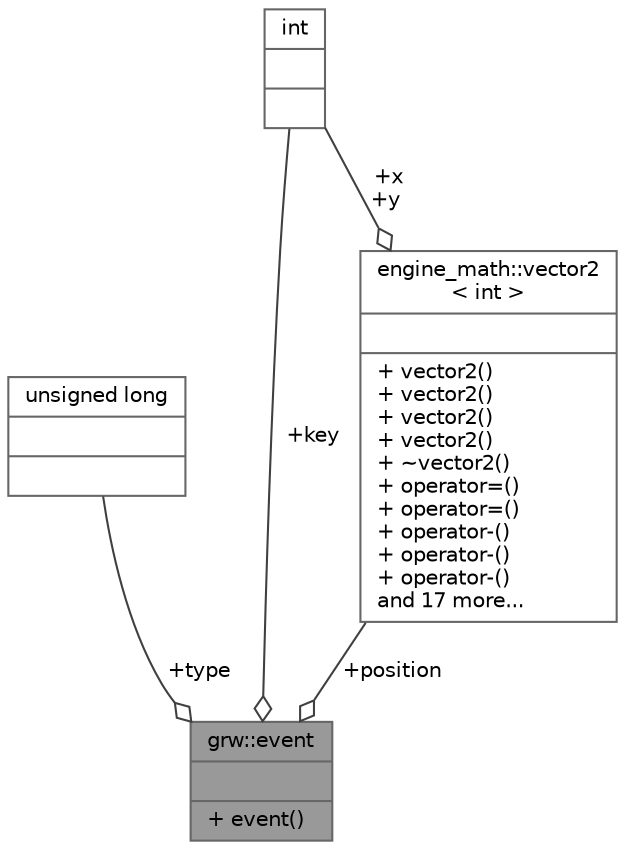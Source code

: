 digraph "grw::event"
{
 // LATEX_PDF_SIZE
  bgcolor="transparent";
  edge [fontname=Helvetica,fontsize=10,labelfontname=Helvetica,labelfontsize=10];
  node [fontname=Helvetica,fontsize=10,shape=box,height=0.2,width=0.4];
  Node1 [shape=record,label="{grw::event\n||+ event()\l}",height=0.2,width=0.4,color="gray40", fillcolor="grey60", style="filled", fontcolor="black",tooltip=" "];
  Node2 -> Node1 [color="grey25",style="solid",label=" +type" ,arrowhead="odiamond"];
  Node2 [shape=record,label="{unsigned long\n||}",height=0.2,width=0.4,color="gray40", fillcolor="white", style="filled",tooltip=" "];
  Node3 -> Node1 [color="grey25",style="solid",label=" +position" ,arrowhead="odiamond"];
  Node3 [shape=record,label="{engine_math::vector2\l\< int \>\n||+ vector2()\l+ vector2()\l+ vector2()\l+ vector2()\l+ ~vector2()\l+ operator=()\l+ operator=()\l+ operator-()\l+ operator-()\l+ operator-()\land 17 more...\l}",height=0.2,width=0.4,color="gray40", fillcolor="white", style="filled",URL="$classengine__math_1_1vector2.html",tooltip=" "];
  Node4 -> Node3 [color="grey25",style="solid",label=" +x\n+y" ,arrowhead="odiamond"];
  Node4 [shape=record,label="{int\n||}",height=0.2,width=0.4,color="gray40", fillcolor="white", style="filled",URL="$classint.html",tooltip=" "];
  Node4 -> Node1 [color="grey25",style="solid",label=" +key" ,arrowhead="odiamond"];
}
